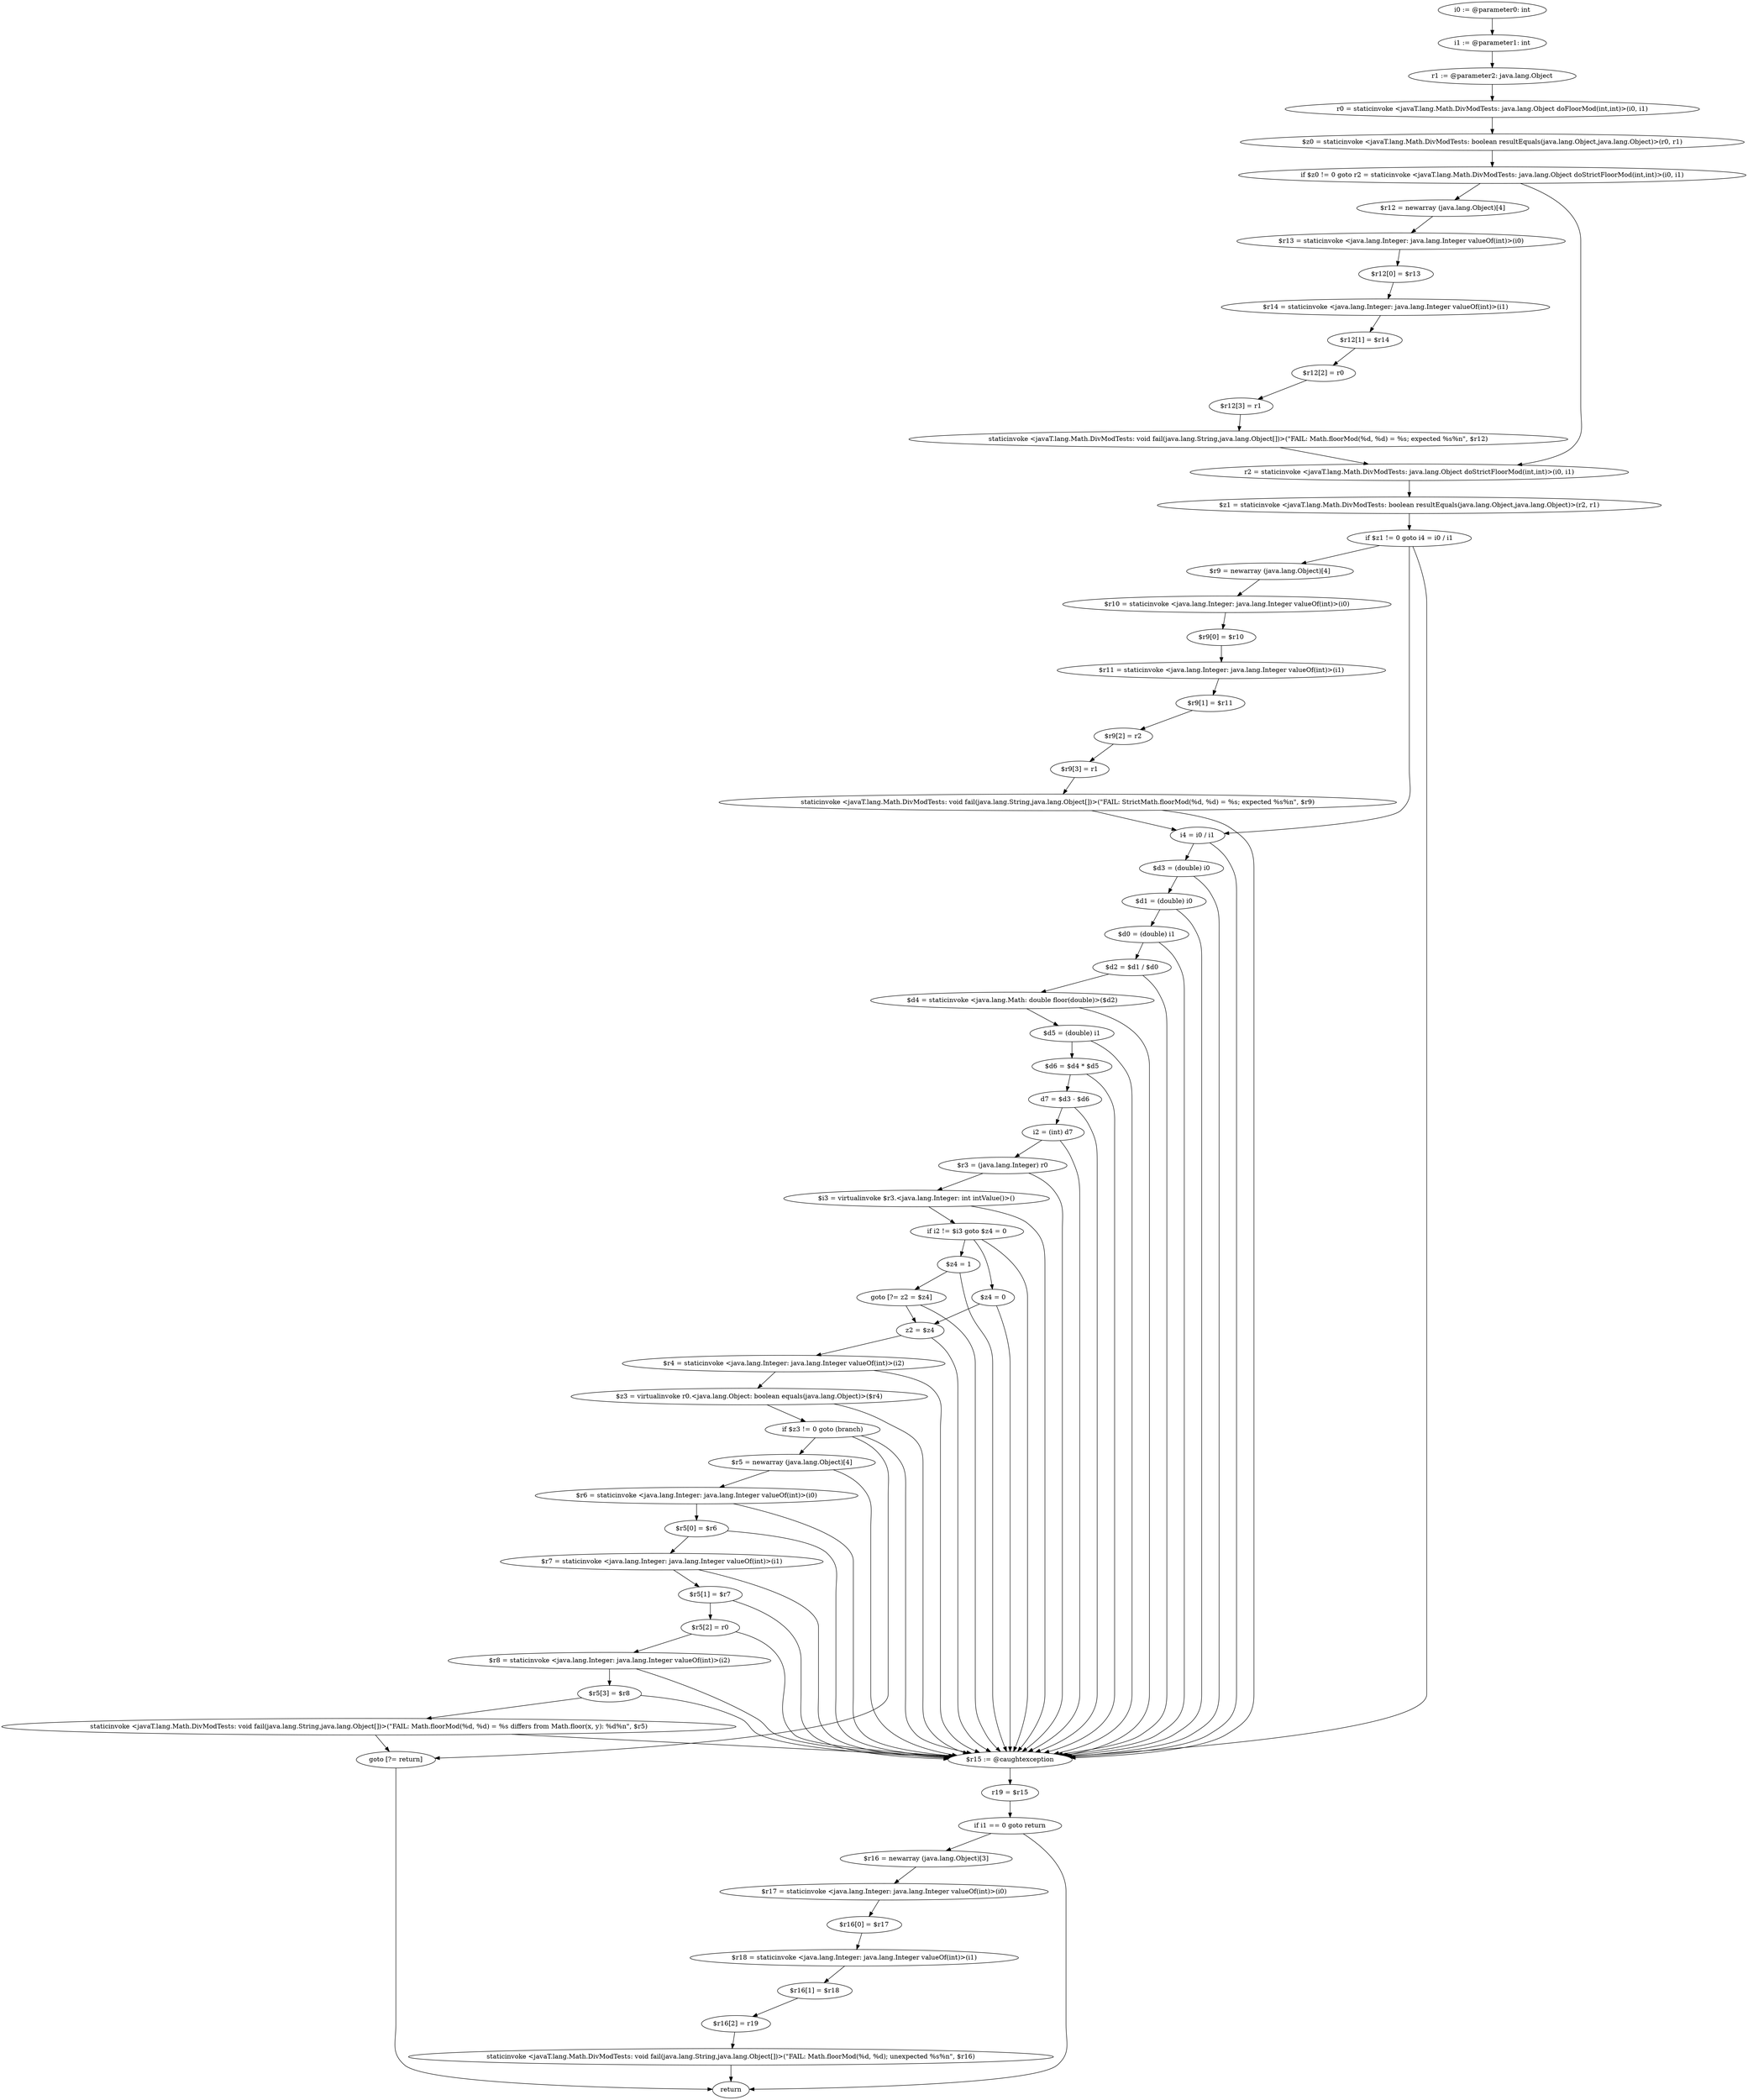 digraph "unitGraph" {
    "i0 := @parameter0: int"
    "i1 := @parameter1: int"
    "r1 := @parameter2: java.lang.Object"
    "r0 = staticinvoke <javaT.lang.Math.DivModTests: java.lang.Object doFloorMod(int,int)>(i0, i1)"
    "$z0 = staticinvoke <javaT.lang.Math.DivModTests: boolean resultEquals(java.lang.Object,java.lang.Object)>(r0, r1)"
    "if $z0 != 0 goto r2 = staticinvoke <javaT.lang.Math.DivModTests: java.lang.Object doStrictFloorMod(int,int)>(i0, i1)"
    "$r12 = newarray (java.lang.Object)[4]"
    "$r13 = staticinvoke <java.lang.Integer: java.lang.Integer valueOf(int)>(i0)"
    "$r12[0] = $r13"
    "$r14 = staticinvoke <java.lang.Integer: java.lang.Integer valueOf(int)>(i1)"
    "$r12[1] = $r14"
    "$r12[2] = r0"
    "$r12[3] = r1"
    "staticinvoke <javaT.lang.Math.DivModTests: void fail(java.lang.String,java.lang.Object[])>(\"FAIL: Math.floorMod(%d, %d) = %s; expected %s%n\", $r12)"
    "r2 = staticinvoke <javaT.lang.Math.DivModTests: java.lang.Object doStrictFloorMod(int,int)>(i0, i1)"
    "$z1 = staticinvoke <javaT.lang.Math.DivModTests: boolean resultEquals(java.lang.Object,java.lang.Object)>(r2, r1)"
    "if $z1 != 0 goto i4 = i0 / i1"
    "$r9 = newarray (java.lang.Object)[4]"
    "$r10 = staticinvoke <java.lang.Integer: java.lang.Integer valueOf(int)>(i0)"
    "$r9[0] = $r10"
    "$r11 = staticinvoke <java.lang.Integer: java.lang.Integer valueOf(int)>(i1)"
    "$r9[1] = $r11"
    "$r9[2] = r2"
    "$r9[3] = r1"
    "staticinvoke <javaT.lang.Math.DivModTests: void fail(java.lang.String,java.lang.Object[])>(\"FAIL: StrictMath.floorMod(%d, %d) = %s; expected %s%n\", $r9)"
    "i4 = i0 / i1"
    "$d3 = (double) i0"
    "$d1 = (double) i0"
    "$d0 = (double) i1"
    "$d2 = $d1 / $d0"
    "$d4 = staticinvoke <java.lang.Math: double floor(double)>($d2)"
    "$d5 = (double) i1"
    "$d6 = $d4 * $d5"
    "d7 = $d3 - $d6"
    "i2 = (int) d7"
    "$r3 = (java.lang.Integer) r0"
    "$i3 = virtualinvoke $r3.<java.lang.Integer: int intValue()>()"
    "if i2 != $i3 goto $z4 = 0"
    "$z4 = 1"
    "goto [?= z2 = $z4]"
    "$z4 = 0"
    "z2 = $z4"
    "$r4 = staticinvoke <java.lang.Integer: java.lang.Integer valueOf(int)>(i2)"
    "$z3 = virtualinvoke r0.<java.lang.Object: boolean equals(java.lang.Object)>($r4)"
    "if $z3 != 0 goto (branch)"
    "$r5 = newarray (java.lang.Object)[4]"
    "$r6 = staticinvoke <java.lang.Integer: java.lang.Integer valueOf(int)>(i0)"
    "$r5[0] = $r6"
    "$r7 = staticinvoke <java.lang.Integer: java.lang.Integer valueOf(int)>(i1)"
    "$r5[1] = $r7"
    "$r5[2] = r0"
    "$r8 = staticinvoke <java.lang.Integer: java.lang.Integer valueOf(int)>(i2)"
    "$r5[3] = $r8"
    "staticinvoke <javaT.lang.Math.DivModTests: void fail(java.lang.String,java.lang.Object[])>(\"FAIL: Math.floorMod(%d, %d) = %s differs from Math.floor(x, y): %d%n\", $r5)"
    "goto [?= return]"
    "$r15 := @caughtexception"
    "r19 = $r15"
    "if i1 == 0 goto return"
    "$r16 = newarray (java.lang.Object)[3]"
    "$r17 = staticinvoke <java.lang.Integer: java.lang.Integer valueOf(int)>(i0)"
    "$r16[0] = $r17"
    "$r18 = staticinvoke <java.lang.Integer: java.lang.Integer valueOf(int)>(i1)"
    "$r16[1] = $r18"
    "$r16[2] = r19"
    "staticinvoke <javaT.lang.Math.DivModTests: void fail(java.lang.String,java.lang.Object[])>(\"FAIL: Math.floorMod(%d, %d); unexpected %s%n\", $r16)"
    "return"
    "i0 := @parameter0: int"->"i1 := @parameter1: int";
    "i1 := @parameter1: int"->"r1 := @parameter2: java.lang.Object";
    "r1 := @parameter2: java.lang.Object"->"r0 = staticinvoke <javaT.lang.Math.DivModTests: java.lang.Object doFloorMod(int,int)>(i0, i1)";
    "r0 = staticinvoke <javaT.lang.Math.DivModTests: java.lang.Object doFloorMod(int,int)>(i0, i1)"->"$z0 = staticinvoke <javaT.lang.Math.DivModTests: boolean resultEquals(java.lang.Object,java.lang.Object)>(r0, r1)";
    "$z0 = staticinvoke <javaT.lang.Math.DivModTests: boolean resultEquals(java.lang.Object,java.lang.Object)>(r0, r1)"->"if $z0 != 0 goto r2 = staticinvoke <javaT.lang.Math.DivModTests: java.lang.Object doStrictFloorMod(int,int)>(i0, i1)";
    "if $z0 != 0 goto r2 = staticinvoke <javaT.lang.Math.DivModTests: java.lang.Object doStrictFloorMod(int,int)>(i0, i1)"->"$r12 = newarray (java.lang.Object)[4]";
    "if $z0 != 0 goto r2 = staticinvoke <javaT.lang.Math.DivModTests: java.lang.Object doStrictFloorMod(int,int)>(i0, i1)"->"r2 = staticinvoke <javaT.lang.Math.DivModTests: java.lang.Object doStrictFloorMod(int,int)>(i0, i1)";
    "$r12 = newarray (java.lang.Object)[4]"->"$r13 = staticinvoke <java.lang.Integer: java.lang.Integer valueOf(int)>(i0)";
    "$r13 = staticinvoke <java.lang.Integer: java.lang.Integer valueOf(int)>(i0)"->"$r12[0] = $r13";
    "$r12[0] = $r13"->"$r14 = staticinvoke <java.lang.Integer: java.lang.Integer valueOf(int)>(i1)";
    "$r14 = staticinvoke <java.lang.Integer: java.lang.Integer valueOf(int)>(i1)"->"$r12[1] = $r14";
    "$r12[1] = $r14"->"$r12[2] = r0";
    "$r12[2] = r0"->"$r12[3] = r1";
    "$r12[3] = r1"->"staticinvoke <javaT.lang.Math.DivModTests: void fail(java.lang.String,java.lang.Object[])>(\"FAIL: Math.floorMod(%d, %d) = %s; expected %s%n\", $r12)";
    "staticinvoke <javaT.lang.Math.DivModTests: void fail(java.lang.String,java.lang.Object[])>(\"FAIL: Math.floorMod(%d, %d) = %s; expected %s%n\", $r12)"->"r2 = staticinvoke <javaT.lang.Math.DivModTests: java.lang.Object doStrictFloorMod(int,int)>(i0, i1)";
    "r2 = staticinvoke <javaT.lang.Math.DivModTests: java.lang.Object doStrictFloorMod(int,int)>(i0, i1)"->"$z1 = staticinvoke <javaT.lang.Math.DivModTests: boolean resultEquals(java.lang.Object,java.lang.Object)>(r2, r1)";
    "$z1 = staticinvoke <javaT.lang.Math.DivModTests: boolean resultEquals(java.lang.Object,java.lang.Object)>(r2, r1)"->"if $z1 != 0 goto i4 = i0 / i1";
    "if $z1 != 0 goto i4 = i0 / i1"->"$r9 = newarray (java.lang.Object)[4]";
    "if $z1 != 0 goto i4 = i0 / i1"->"i4 = i0 / i1";
    "if $z1 != 0 goto i4 = i0 / i1"->"$r15 := @caughtexception";
    "$r9 = newarray (java.lang.Object)[4]"->"$r10 = staticinvoke <java.lang.Integer: java.lang.Integer valueOf(int)>(i0)";
    "$r10 = staticinvoke <java.lang.Integer: java.lang.Integer valueOf(int)>(i0)"->"$r9[0] = $r10";
    "$r9[0] = $r10"->"$r11 = staticinvoke <java.lang.Integer: java.lang.Integer valueOf(int)>(i1)";
    "$r11 = staticinvoke <java.lang.Integer: java.lang.Integer valueOf(int)>(i1)"->"$r9[1] = $r11";
    "$r9[1] = $r11"->"$r9[2] = r2";
    "$r9[2] = r2"->"$r9[3] = r1";
    "$r9[3] = r1"->"staticinvoke <javaT.lang.Math.DivModTests: void fail(java.lang.String,java.lang.Object[])>(\"FAIL: StrictMath.floorMod(%d, %d) = %s; expected %s%n\", $r9)";
    "staticinvoke <javaT.lang.Math.DivModTests: void fail(java.lang.String,java.lang.Object[])>(\"FAIL: StrictMath.floorMod(%d, %d) = %s; expected %s%n\", $r9)"->"i4 = i0 / i1";
    "staticinvoke <javaT.lang.Math.DivModTests: void fail(java.lang.String,java.lang.Object[])>(\"FAIL: StrictMath.floorMod(%d, %d) = %s; expected %s%n\", $r9)"->"$r15 := @caughtexception";
    "i4 = i0 / i1"->"$d3 = (double) i0";
    "i4 = i0 / i1"->"$r15 := @caughtexception";
    "$d3 = (double) i0"->"$d1 = (double) i0";
    "$d3 = (double) i0"->"$r15 := @caughtexception";
    "$d1 = (double) i0"->"$d0 = (double) i1";
    "$d1 = (double) i0"->"$r15 := @caughtexception";
    "$d0 = (double) i1"->"$d2 = $d1 / $d0";
    "$d0 = (double) i1"->"$r15 := @caughtexception";
    "$d2 = $d1 / $d0"->"$d4 = staticinvoke <java.lang.Math: double floor(double)>($d2)";
    "$d2 = $d1 / $d0"->"$r15 := @caughtexception";
    "$d4 = staticinvoke <java.lang.Math: double floor(double)>($d2)"->"$d5 = (double) i1";
    "$d4 = staticinvoke <java.lang.Math: double floor(double)>($d2)"->"$r15 := @caughtexception";
    "$d5 = (double) i1"->"$d6 = $d4 * $d5";
    "$d5 = (double) i1"->"$r15 := @caughtexception";
    "$d6 = $d4 * $d5"->"d7 = $d3 - $d6";
    "$d6 = $d4 * $d5"->"$r15 := @caughtexception";
    "d7 = $d3 - $d6"->"i2 = (int) d7";
    "d7 = $d3 - $d6"->"$r15 := @caughtexception";
    "i2 = (int) d7"->"$r3 = (java.lang.Integer) r0";
    "i2 = (int) d7"->"$r15 := @caughtexception";
    "$r3 = (java.lang.Integer) r0"->"$i3 = virtualinvoke $r3.<java.lang.Integer: int intValue()>()";
    "$r3 = (java.lang.Integer) r0"->"$r15 := @caughtexception";
    "$i3 = virtualinvoke $r3.<java.lang.Integer: int intValue()>()"->"if i2 != $i3 goto $z4 = 0";
    "$i3 = virtualinvoke $r3.<java.lang.Integer: int intValue()>()"->"$r15 := @caughtexception";
    "if i2 != $i3 goto $z4 = 0"->"$z4 = 1";
    "if i2 != $i3 goto $z4 = 0"->"$z4 = 0";
    "if i2 != $i3 goto $z4 = 0"->"$r15 := @caughtexception";
    "$z4 = 1"->"goto [?= z2 = $z4]";
    "$z4 = 1"->"$r15 := @caughtexception";
    "goto [?= z2 = $z4]"->"z2 = $z4";
    "goto [?= z2 = $z4]"->"$r15 := @caughtexception";
    "$z4 = 0"->"z2 = $z4";
    "$z4 = 0"->"$r15 := @caughtexception";
    "z2 = $z4"->"$r4 = staticinvoke <java.lang.Integer: java.lang.Integer valueOf(int)>(i2)";
    "z2 = $z4"->"$r15 := @caughtexception";
    "$r4 = staticinvoke <java.lang.Integer: java.lang.Integer valueOf(int)>(i2)"->"$z3 = virtualinvoke r0.<java.lang.Object: boolean equals(java.lang.Object)>($r4)";
    "$r4 = staticinvoke <java.lang.Integer: java.lang.Integer valueOf(int)>(i2)"->"$r15 := @caughtexception";
    "$z3 = virtualinvoke r0.<java.lang.Object: boolean equals(java.lang.Object)>($r4)"->"if $z3 != 0 goto (branch)";
    "$z3 = virtualinvoke r0.<java.lang.Object: boolean equals(java.lang.Object)>($r4)"->"$r15 := @caughtexception";
    "if $z3 != 0 goto (branch)"->"$r5 = newarray (java.lang.Object)[4]";
    "if $z3 != 0 goto (branch)"->"goto [?= return]";
    "if $z3 != 0 goto (branch)"->"$r15 := @caughtexception";
    "$r5 = newarray (java.lang.Object)[4]"->"$r6 = staticinvoke <java.lang.Integer: java.lang.Integer valueOf(int)>(i0)";
    "$r5 = newarray (java.lang.Object)[4]"->"$r15 := @caughtexception";
    "$r6 = staticinvoke <java.lang.Integer: java.lang.Integer valueOf(int)>(i0)"->"$r5[0] = $r6";
    "$r6 = staticinvoke <java.lang.Integer: java.lang.Integer valueOf(int)>(i0)"->"$r15 := @caughtexception";
    "$r5[0] = $r6"->"$r7 = staticinvoke <java.lang.Integer: java.lang.Integer valueOf(int)>(i1)";
    "$r5[0] = $r6"->"$r15 := @caughtexception";
    "$r7 = staticinvoke <java.lang.Integer: java.lang.Integer valueOf(int)>(i1)"->"$r5[1] = $r7";
    "$r7 = staticinvoke <java.lang.Integer: java.lang.Integer valueOf(int)>(i1)"->"$r15 := @caughtexception";
    "$r5[1] = $r7"->"$r5[2] = r0";
    "$r5[1] = $r7"->"$r15 := @caughtexception";
    "$r5[2] = r0"->"$r8 = staticinvoke <java.lang.Integer: java.lang.Integer valueOf(int)>(i2)";
    "$r5[2] = r0"->"$r15 := @caughtexception";
    "$r8 = staticinvoke <java.lang.Integer: java.lang.Integer valueOf(int)>(i2)"->"$r5[3] = $r8";
    "$r8 = staticinvoke <java.lang.Integer: java.lang.Integer valueOf(int)>(i2)"->"$r15 := @caughtexception";
    "$r5[3] = $r8"->"staticinvoke <javaT.lang.Math.DivModTests: void fail(java.lang.String,java.lang.Object[])>(\"FAIL: Math.floorMod(%d, %d) = %s differs from Math.floor(x, y): %d%n\", $r5)";
    "$r5[3] = $r8"->"$r15 := @caughtexception";
    "staticinvoke <javaT.lang.Math.DivModTests: void fail(java.lang.String,java.lang.Object[])>(\"FAIL: Math.floorMod(%d, %d) = %s differs from Math.floor(x, y): %d%n\", $r5)"->"goto [?= return]";
    "staticinvoke <javaT.lang.Math.DivModTests: void fail(java.lang.String,java.lang.Object[])>(\"FAIL: Math.floorMod(%d, %d) = %s differs from Math.floor(x, y): %d%n\", $r5)"->"$r15 := @caughtexception";
    "goto [?= return]"->"return";
    "$r15 := @caughtexception"->"r19 = $r15";
    "r19 = $r15"->"if i1 == 0 goto return";
    "if i1 == 0 goto return"->"$r16 = newarray (java.lang.Object)[3]";
    "if i1 == 0 goto return"->"return";
    "$r16 = newarray (java.lang.Object)[3]"->"$r17 = staticinvoke <java.lang.Integer: java.lang.Integer valueOf(int)>(i0)";
    "$r17 = staticinvoke <java.lang.Integer: java.lang.Integer valueOf(int)>(i0)"->"$r16[0] = $r17";
    "$r16[0] = $r17"->"$r18 = staticinvoke <java.lang.Integer: java.lang.Integer valueOf(int)>(i1)";
    "$r18 = staticinvoke <java.lang.Integer: java.lang.Integer valueOf(int)>(i1)"->"$r16[1] = $r18";
    "$r16[1] = $r18"->"$r16[2] = r19";
    "$r16[2] = r19"->"staticinvoke <javaT.lang.Math.DivModTests: void fail(java.lang.String,java.lang.Object[])>(\"FAIL: Math.floorMod(%d, %d); unexpected %s%n\", $r16)";
    "staticinvoke <javaT.lang.Math.DivModTests: void fail(java.lang.String,java.lang.Object[])>(\"FAIL: Math.floorMod(%d, %d); unexpected %s%n\", $r16)"->"return";
}
